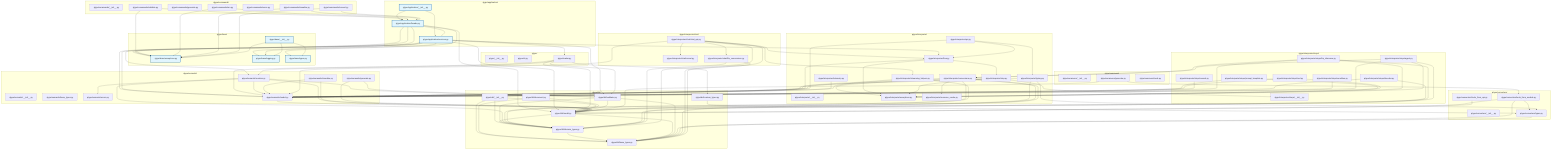 flowchart TD
    %% Root level files
    subgraph root ["qtype/"]
        A["qtype/__init__.py"]
        B["qtype/cli.py"]
        C["qtype/loader.py"]
    end

    %% Base utilities subgraph
    subgraph base ["qtype/base/"]
        BASE1["qtype/base/__init__.py"]
        BASE2["qtype/base/exceptions.py"]
        BASE3["qtype/base/logging.py"]
        BASE4["qtype/base/types.py"]
    end

    %% Application layer subgraph
    subgraph application ["qtype/application/"]
        APP1["qtype/application/__init__.py"]
        APP2["qtype/application/facade.py"]
        APP3["qtype/application/services.py"]
    end

    %% Commands subgraph
    subgraph commands ["qtype/commands/"]
        D["qtype/commands/__init__.py"]
        E["qtype/commands/convert.py"]
        F["qtype/commands/generate.py"]
        G["qtype/commands/run.py"]
        H["qtype/commands/serve.py"]
        I["qtype/commands/validate.py"]
        J["qtype/commands/visualize.py"]
    end

    %% Commons subgraph
    subgraph commons ["qtype/commons/"]
        K["qtype/commons/__init__.py"]
        L["qtype/commons/generate.py"]
        M["qtype/commons/tools.py"]
    end

    %% Converters subgraph
    subgraph converters ["qtype/converters/"]
        N["qtype/converters/__init__.py"]
        O["qtype/converters/tools_from_api.py"]
        P["qtype/converters/tools_from_module.py"]
        Q["qtype/converters/types.py"]
    end

    %% DSL subgraph
    subgraph dsl ["qtype/dsl/"]
        R["qtype/dsl/__init__.py"]
        S["qtype/dsl/base_types.py"]
        T["qtype/dsl/custom_types.py"]
        U["qtype/dsl/document.py"]
        V["qtype/dsl/domain_types.py"]
        W["qtype/dsl/model.py"]
        X["qtype/dsl/validator.py"]
    end

    %% Interpreter subgraph
    subgraph interpreter ["qtype/interpreter/"]
        Y["qtype/interpreter/__init__.py"]
        Z["qtype/interpreter/api.py"]
        AA["qtype/interpreter/conversions.py"]
        BB["qtype/interpreter/exceptions.py"]
        CC["qtype/interpreter/flow.py"]
        DD["qtype/interpreter/resource_cache.py"]
        EE["qtype/interpreter/step.py"]
        FF["qtype/interpreter/streaming_helpers.py"]
        GG["qtype/interpreter/telemetry.py"]
        HH["qtype/interpreter/typing.py"]
    end

    %% Interpreter chat subgraph
    subgraph chat ["qtype/interpreter/chat/"]
        II["qtype/interpreter/chat/chat_api.py"]
        JJ["qtype/interpreter/chat/file_conversions.py"]
        KK["qtype/interpreter/chat/vercel.py"]
    end

    %% Interpreter steps subgraph
    subgraph steps ["qtype/interpreter/steps/"]
        LL["qtype/interpreter/steps/__init__.py"]
        MM["qtype/interpreter/steps/agent.py"]
        NN["qtype/interpreter/steps/condition.py"]
        OO["qtype/interpreter/steps/decoder.py"]
        PP["qtype/interpreter/steps/llm_inference.py"]
        QQ["qtype/interpreter/steps/prompt_template.py"]
        RR["qtype/interpreter/steps/search.py"]
        SS["qtype/interpreter/steps/tool.py"]
    end

    %% Semantic subgraph
    subgraph semantic ["qtype/semantic/"]
        TT["qtype/semantic/__init__.py"]
        UU["qtype/semantic/base_types.py"]
        VV["qtype/semantic/errors.py"]
        WW["qtype/semantic/generate.py"]
        XX["qtype/semantic/model.py"]
        YY["qtype/semantic/resolver.py"]
        ZZ["qtype/semantic/visualize.py"]
    end

    %% NEW ARCHITECTURE DEPENDENCIES

    %% Application layer dependencies
    APP1 --> APP2
    APP1 --> APP3
    APP2 --> APP3
    APP2 --> BASE2
    APP2 --> BASE3
    APP2 --> BASE4
    APP2 --> W
    APP2 --> XX
    APP3 --> BASE2
    APP3 --> BASE3
    APP3 --> W
    APP3 --> XX

    %% Commands now only depend on application layer
    I --> APP2
    I --> BASE2
    G --> APP2
    G --> BASE2
    J --> APP2
    J --> BASE2
    E --> APP2
    E --> BASE2

    %% Base utilities (no dependencies on other qtype modules)
    BASE1 --> BASE2
    BASE1 --> BASE3
    BASE1 --> BASE4

    %% Application services access other layers (encapsulated)
    APP3 --> C
    APP3 --> X
    APP3 --> YY
    APP3 --> CC

    %% Original dependencies still exist (but accessed through application layer)
    C --> W
    C --> T
    C --> X
    C --> XX
    C --> YY

    %% Dependencies within DSL (cleaned up)
    R --> W
    R --> S
    R --> V
    T --> Q
    U --> W
    U --> S
    V --> S
    W --> V
    W --> S
    X --> S
    X --> V
    X --> W

    %% Dependencies from semantic (validation moved here)
    XX --> W
    YY --> V
    YY --> W
    YY --> X
    YY --> XX
    YY --> VV
    ZZ --> W
    ZZ --> XX
    WW --> W
    WW --> X

    %% Dependencies from converters
    P --> Q
    P --> S
    P --> W
    O --> W
    Q --> S

    %% Dependencies from commons (legacy)
    L --> P
    L --> W

    %% Dependencies from interpreter
    HH --> Q
    HH --> W
    HH --> XX
    AA --> S
    AA --> V
    AA --> W
    AA --> BB
    AA --> DD
    AA --> XX
    CC --> BB
    CC --> EE
    CC --> XX
    EE --> BB
    EE --> LL
    EE --> XX
    Z --> CC
    Z --> HH
    Z --> XX
    GG --> XX
    FF --> V
    FF --> XX

    %% Dependencies from interpreter/steps
    QQ --> BB
    QQ --> XX
    SS --> BB
    SS --> XX
    RR --> XX
    PP --> V
    PP --> AA
    PP --> BB
    PP --> XX
    OO --> W
    OO --> XX
    NN --> XX
    MM --> V
    MM --> AA
    MM --> BB
    MM --> XX

    %% Dependencies from interpreter/chat
    JJ --> S
    JJ --> V
    II --> S
    II --> V
    II --> JJ
    II --> KK
    II --> CC
    II --> FF
    II --> XX

    %% Styling for new components
    classDef newComponent fill:#e1f5fe,stroke:#01579b,stroke-width:2px
    class APP1,APP2,APP3,BASE1,BASE2,BASE3,BASE4 newComponent